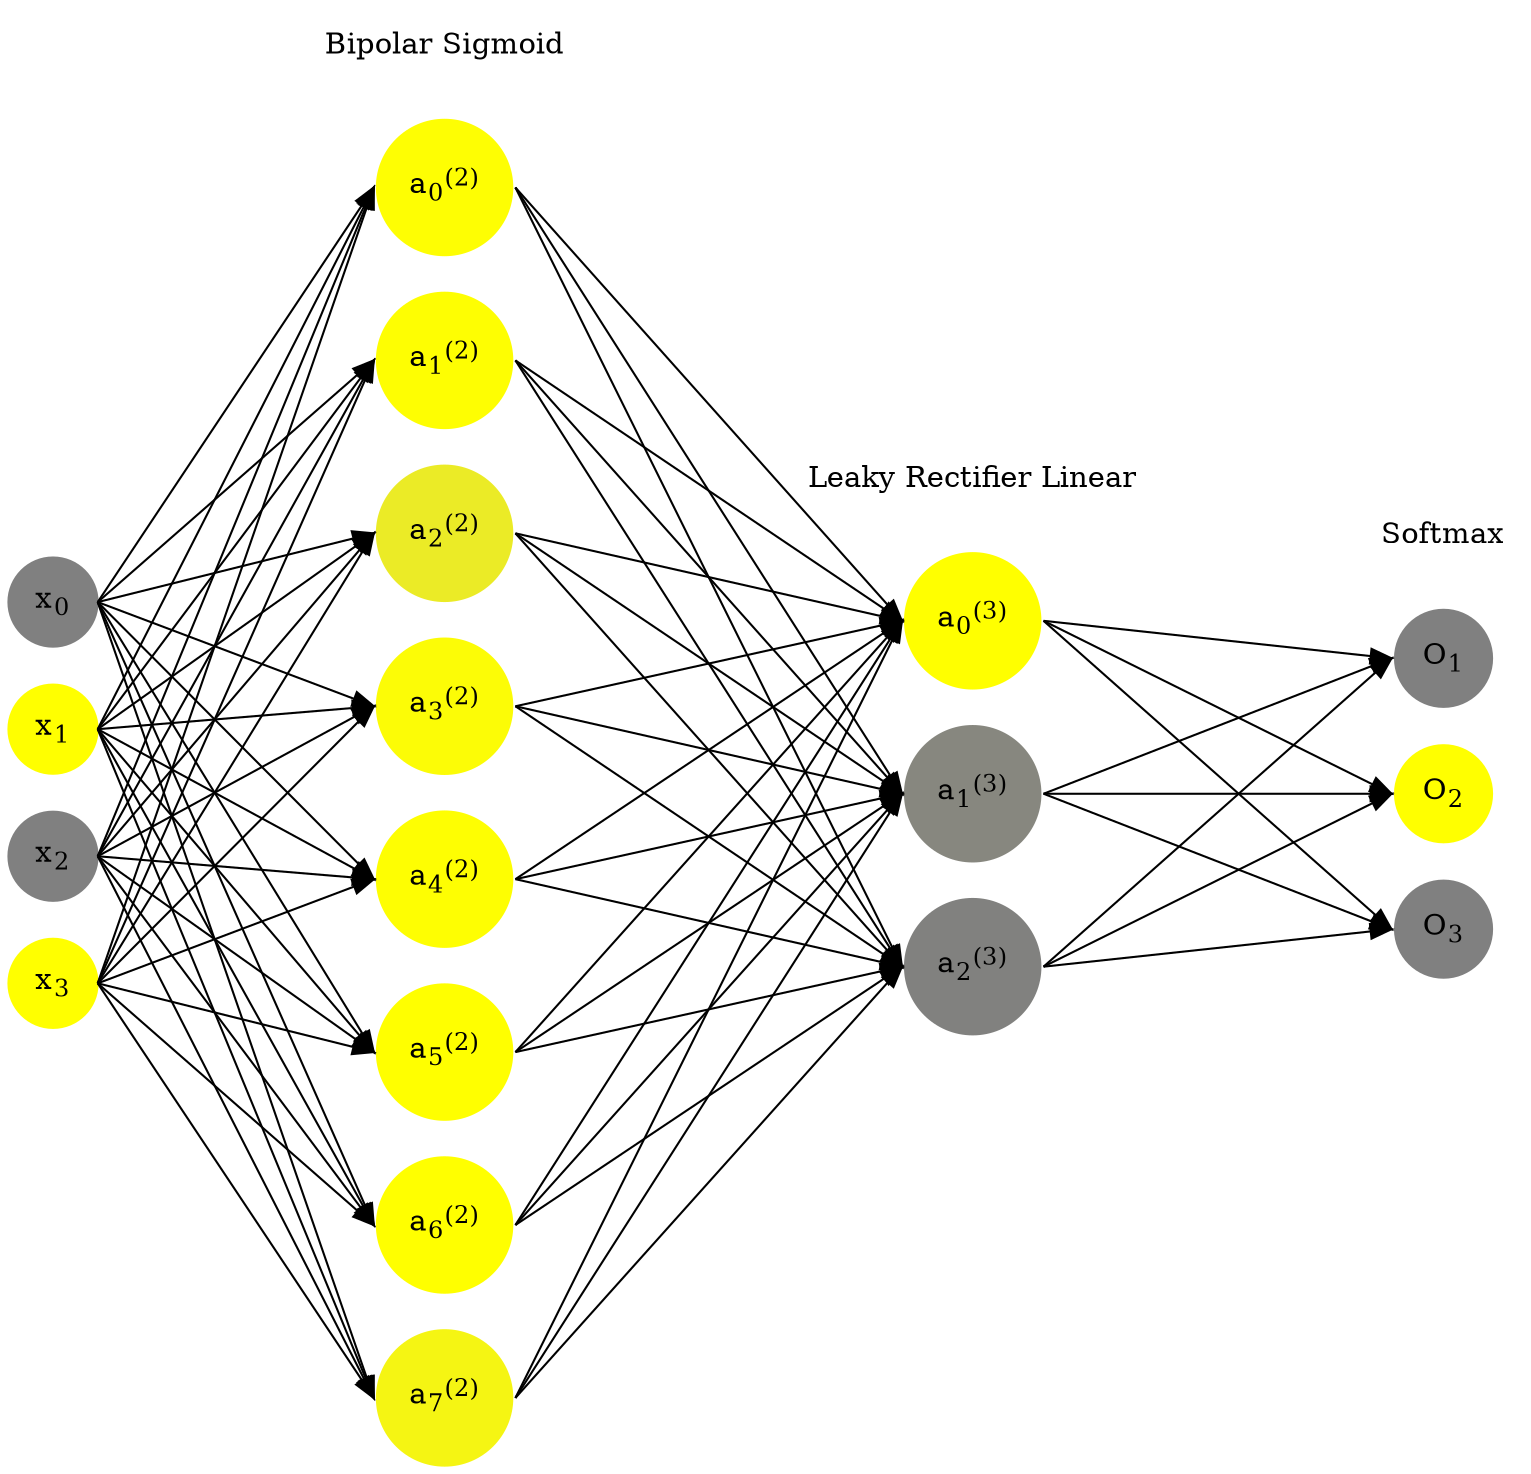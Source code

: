 digraph G {
	rankdir = LR;
	splines=false;
	edge[style=invis];
	ranksep= 1.4;
	{
	node [shape=circle, color="0.1667, 0.0, 0.5", style=filled, fillcolor="0.1667, 0.0, 0.5"];
	x0 [label=<x<sub>0</sub>>];
	}
	{
	node [shape=circle, color="0.1667, 1.0, 1.0", style=filled, fillcolor="0.1667, 1.0, 1.0"];
	x1 [label=<x<sub>1</sub>>];
	}
	{
	node [shape=circle, color="0.1667, 0.0, 0.5", style=filled, fillcolor="0.1667, 0.0, 0.5"];
	x2 [label=<x<sub>2</sub>>];
	}
	{
	node [shape=circle, color="0.1667, 1.0, 1.0", style=filled, fillcolor="0.1667, 1.0, 1.0"];
	x3 [label=<x<sub>3</sub>>];
	}
	{
	node [shape=circle, color="0.1667, 0.986483, 0.993241", style=filled, fillcolor="0.1667, 0.986483, 0.993241"];
	a02 [label=<a<sub>0</sub><sup>(2)</sup>>];
	}
	{
	node [shape=circle, color="0.1667, 0.989806, 0.994903", style=filled, fillcolor="0.1667, 0.989806, 0.994903"];
	a12 [label=<a<sub>1</sub><sup>(2)</sup>>];
	}
	{
	node [shape=circle, color="0.1667, 0.836319, 0.918160", style=filled, fillcolor="0.1667, 0.836319, 0.918160"];
	a22 [label=<a<sub>2</sub><sup>(2)</sup>>];
	}
	{
	node [shape=circle, color="0.1667, 0.975788, 0.987894", style=filled, fillcolor="0.1667, 0.975788, 0.987894"];
	a32 [label=<a<sub>3</sub><sup>(2)</sup>>];
	}
	{
	node [shape=circle, color="0.1667, 0.988434, 0.994217", style=filled, fillcolor="0.1667, 0.988434, 0.994217"];
	a42 [label=<a<sub>4</sub><sup>(2)</sup>>];
	}
	{
	node [shape=circle, color="0.1667, 0.998616, 0.999308", style=filled, fillcolor="0.1667, 0.998616, 0.999308"];
	a52 [label=<a<sub>5</sub><sup>(2)</sup>>];
	}
	{
	node [shape=circle, color="0.1667, 0.998377, 0.999188", style=filled, fillcolor="0.1667, 0.998377, 0.999188"];
	a62 [label=<a<sub>6</sub><sup>(2)</sup>>];
	}
	{
	node [shape=circle, color="0.1667, 0.920289, 0.960144", style=filled, fillcolor="0.1667, 0.920289, 0.960144"];
	a72 [label=<a<sub>7</sub><sup>(2)</sup>>];
	}
	{
	node [shape=circle, color="0.1667, 3.073550, 2.036775", style=filled, fillcolor="0.1667, 3.073550, 2.036775"];
	a03 [label=<a<sub>0</sub><sup>(3)</sup>>];
	}
	{
	node [shape=circle, color="0.1667, 0.061573, 0.530786", style=filled, fillcolor="0.1667, 0.061573, 0.530786"];
	a13 [label=<a<sub>1</sub><sup>(3)</sup>>];
	}
	{
	node [shape=circle, color="0.1667, 0.010471, 0.505235", style=filled, fillcolor="0.1667, 0.010471, 0.505235"];
	a23 [label=<a<sub>2</sub><sup>(3)</sup>>];
	}
	{
	node [shape=circle, color="0.1667, 0.0, 0.5", style=filled, fillcolor="0.1667, 0.0, 0.5"];
	O1 [label=<O<sub>1</sub>>];
	}
	{
	node [shape=circle, color="0.1667, 1.0, 1.0", style=filled, fillcolor="0.1667, 1.0, 1.0"];
	O2 [label=<O<sub>2</sub>>];
	}
	{
	node [shape=circle, color="0.1667, 0.0, 0.5", style=filled, fillcolor="0.1667, 0.0, 0.5"];
	O3 [label=<O<sub>3</sub>>];
	}
	{
	rank=same;
	x0->x1->x2->x3;
	}
	{
	rank=same;
	a02->a12->a22->a32->a42->a52->a62->a72;
	}
	{
	rank=same;
	a03->a13->a23;
	}
	{
	rank=same;
	O1->O2->O3;
	}
	l1 [shape=plaintext,label="Bipolar Sigmoid"];
	l1->a02;
	{rank=same; l1;a02};
	l2 [shape=plaintext,label="Leaky Rectifier Linear"];
	l2->a03;
	{rank=same; l2;a03};
	l3 [shape=plaintext,label="Softmax"];
	l3->O1;
	{rank=same; l3;O1};
edge[style=solid, tailport=e, headport=w];
	{x0;x1;x2;x3} -> {a02;a12;a22;a32;a42;a52;a62;a72};
	{a02;a12;a22;a32;a42;a52;a62;a72} -> {a03;a13;a23};
	{a03;a13;a23} -> {O1,O2,O3};
}